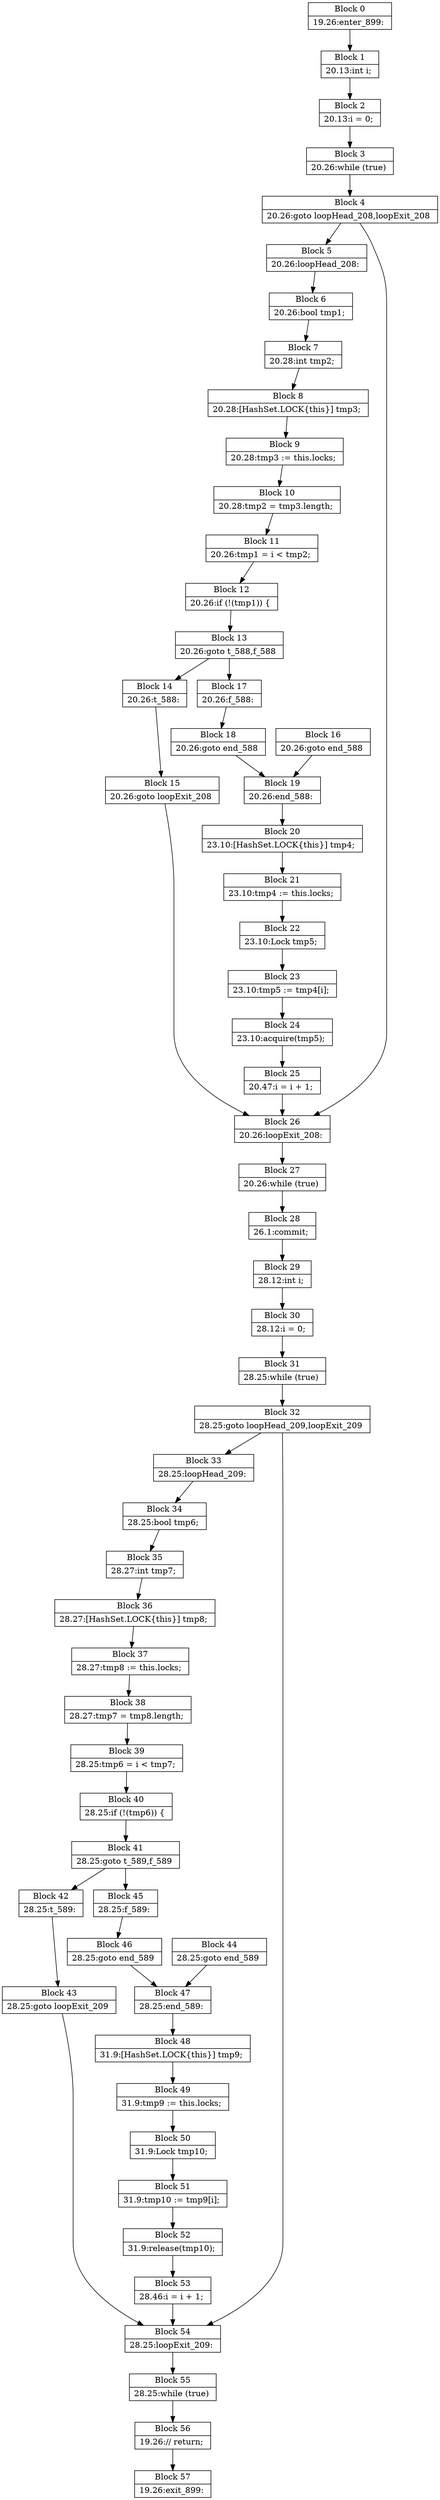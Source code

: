digraph G {
   node [shape=record];
B0[label="{Block 0|19.26:enter_899: \n}"];
B1[label="{Block 1|20.13:int i; \n}"];
B2[label="{Block 2|20.13:i = 0; \n}"];
B3[label="{Block 3|20.26:while (true)  \n}"];
B4[label="{Block 4|20.26:goto loopHead_208,loopExit_208 \n}"];
B5[label="{Block 5|20.26:loopHead_208: \n}"];
B6[label="{Block 6|20.26:bool tmp1; \n}"];
B7[label="{Block 7|20.28:int tmp2; \n}"];
B8[label="{Block 8|20.28:\[HashSet.LOCK\{this\}\] tmp3; \n}"];
B9[label="{Block 9|20.28:tmp3 := this.locks; \n}"];
B10[label="{Block 10|20.28:tmp2 = tmp3.length; \n}"];
B11[label="{Block 11|20.26:tmp1 = i \< tmp2; \n}"];
B12[label="{Block 12|20.26:if (!(tmp1)) \{ \n}"];
B13[label="{Block 13|20.26:goto t_588,f_588 \n}"];
B14[label="{Block 14|20.26:t_588: \n}"];
B15[label="{Block 15|20.26:goto loopExit_208 \n}"];
B16[label="{Block 16|20.26:goto end_588 \n}"];
B17[label="{Block 17|20.26:f_588: \n}"];
B18[label="{Block 18|20.26:goto end_588 \n}"];
B19[label="{Block 19|20.26:end_588: \n}"];
B20[label="{Block 20|23.10:\[HashSet.LOCK\{this\}\] tmp4; \n}"];
B21[label="{Block 21|23.10:tmp4 := this.locks; \n}"];
B22[label="{Block 22|23.10:Lock tmp5; \n}"];
B23[label="{Block 23|23.10:tmp5 := tmp4\[i\]; \n}"];
B24[label="{Block 24|23.10:acquire(tmp5); \n}"];
B25[label="{Block 25|20.47:i = i + 1; \n}"];
B26[label="{Block 26|20.26:loopExit_208: \n}"];
B27[label="{Block 27|20.26:while (true)  \n}"];
B28[label="{Block 28|26.1:commit; \n}"];
B29[label="{Block 29|28.12:int i; \n}"];
B30[label="{Block 30|28.12:i = 0; \n}"];
B31[label="{Block 31|28.25:while (true)  \n}"];
B32[label="{Block 32|28.25:goto loopHead_209,loopExit_209 \n}"];
B33[label="{Block 33|28.25:loopHead_209: \n}"];
B34[label="{Block 34|28.25:bool tmp6; \n}"];
B35[label="{Block 35|28.27:int tmp7; \n}"];
B36[label="{Block 36|28.27:\[HashSet.LOCK\{this\}\] tmp8; \n}"];
B37[label="{Block 37|28.27:tmp8 := this.locks; \n}"];
B38[label="{Block 38|28.27:tmp7 = tmp8.length; \n}"];
B39[label="{Block 39|28.25:tmp6 = i \< tmp7; \n}"];
B40[label="{Block 40|28.25:if (!(tmp6)) \{ \n}"];
B41[label="{Block 41|28.25:goto t_589,f_589 \n}"];
B42[label="{Block 42|28.25:t_589: \n}"];
B43[label="{Block 43|28.25:goto loopExit_209 \n}"];
B44[label="{Block 44|28.25:goto end_589 \n}"];
B45[label="{Block 45|28.25:f_589: \n}"];
B46[label="{Block 46|28.25:goto end_589 \n}"];
B47[label="{Block 47|28.25:end_589: \n}"];
B48[label="{Block 48|31.9:\[HashSet.LOCK\{this\}\] tmp9; \n}"];
B49[label="{Block 49|31.9:tmp9 := this.locks; \n}"];
B50[label="{Block 50|31.9:Lock tmp10; \n}"];
B51[label="{Block 51|31.9:tmp10 := tmp9\[i\]; \n}"];
B52[label="{Block 52|31.9:release(tmp10); \n}"];
B53[label="{Block 53|28.46:i = i + 1; \n}"];
B54[label="{Block 54|28.25:loopExit_209: \n}"];
B55[label="{Block 55|28.25:while (true)  \n}"];
B56[label="{Block 56|19.26:// return; \n}"];
B57[label="{Block 57|19.26:exit_899: \n}"];
B0 -> B1;
B1 -> B2;
B2 -> B3;
B3 -> B4;
B4 -> B5;
B4 -> B26;
B5 -> B6;
B6 -> B7;
B7 -> B8;
B8 -> B9;
B9 -> B10;
B10 -> B11;
B11 -> B12;
B12 -> B13;
B13 -> B17;
B13 -> B14;
B14 -> B15;
B15 -> B26;
B16 -> B19;
B17 -> B18;
B18 -> B19;
B19 -> B20;
B20 -> B21;
B21 -> B22;
B22 -> B23;
B23 -> B24;
B24 -> B25;
B25 -> B26;
B26 -> B27;
B27 -> B28;
B28 -> B29;
B29 -> B30;
B30 -> B31;
B31 -> B32;
B32 -> B33;
B32 -> B54;
B33 -> B34;
B34 -> B35;
B35 -> B36;
B36 -> B37;
B37 -> B38;
B38 -> B39;
B39 -> B40;
B40 -> B41;
B41 -> B42;
B41 -> B45;
B42 -> B43;
B43 -> B54;
B44 -> B47;
B45 -> B46;
B46 -> B47;
B47 -> B48;
B48 -> B49;
B49 -> B50;
B50 -> B51;
B51 -> B52;
B52 -> B53;
B53 -> B54;
B54 -> B55;
B55 -> B56;
B56 -> B57;
}
